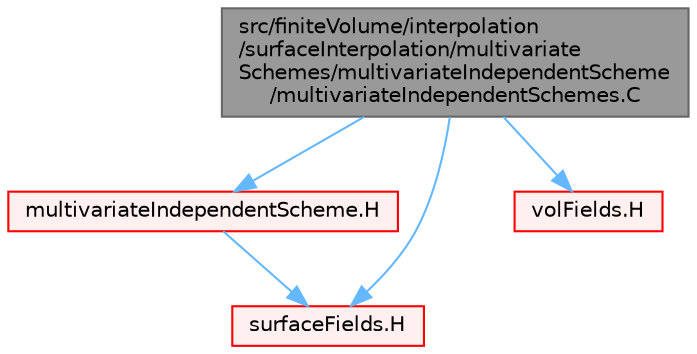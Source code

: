 digraph "src/finiteVolume/interpolation/surfaceInterpolation/multivariateSchemes/multivariateIndependentScheme/multivariateIndependentSchemes.C"
{
 // LATEX_PDF_SIZE
  bgcolor="transparent";
  edge [fontname=Helvetica,fontsize=10,labelfontname=Helvetica,labelfontsize=10];
  node [fontname=Helvetica,fontsize=10,shape=box,height=0.2,width=0.4];
  Node1 [id="Node000001",label="src/finiteVolume/interpolation\l/surfaceInterpolation/multivariate\lSchemes/multivariateIndependentScheme\l/multivariateIndependentSchemes.C",height=0.2,width=0.4,color="gray40", fillcolor="grey60", style="filled", fontcolor="black",tooltip=" "];
  Node1 -> Node2 [id="edge1_Node000001_Node000002",color="steelblue1",style="solid",tooltip=" "];
  Node2 [id="Node000002",label="multivariateIndependentScheme.H",height=0.2,width=0.4,color="red", fillcolor="#FFF0F0", style="filled",URL="$multivariateIndependentScheme_8H.html",tooltip=" "];
  Node2 -> Node151 [id="edge2_Node000002_Node000151",color="steelblue1",style="solid",tooltip=" "];
  Node151 [id="Node000151",label="surfaceFields.H",height=0.2,width=0.4,color="red", fillcolor="#FFF0F0", style="filled",URL="$surfaceFields_8H.html",tooltip="Foam::surfaceFields."];
  Node1 -> Node384 [id="edge3_Node000001_Node000384",color="steelblue1",style="solid",tooltip=" "];
  Node384 [id="Node000384",label="volFields.H",height=0.2,width=0.4,color="red", fillcolor="#FFF0F0", style="filled",URL="$volFields_8H.html",tooltip=" "];
  Node1 -> Node151 [id="edge4_Node000001_Node000151",color="steelblue1",style="solid",tooltip=" "];
}
